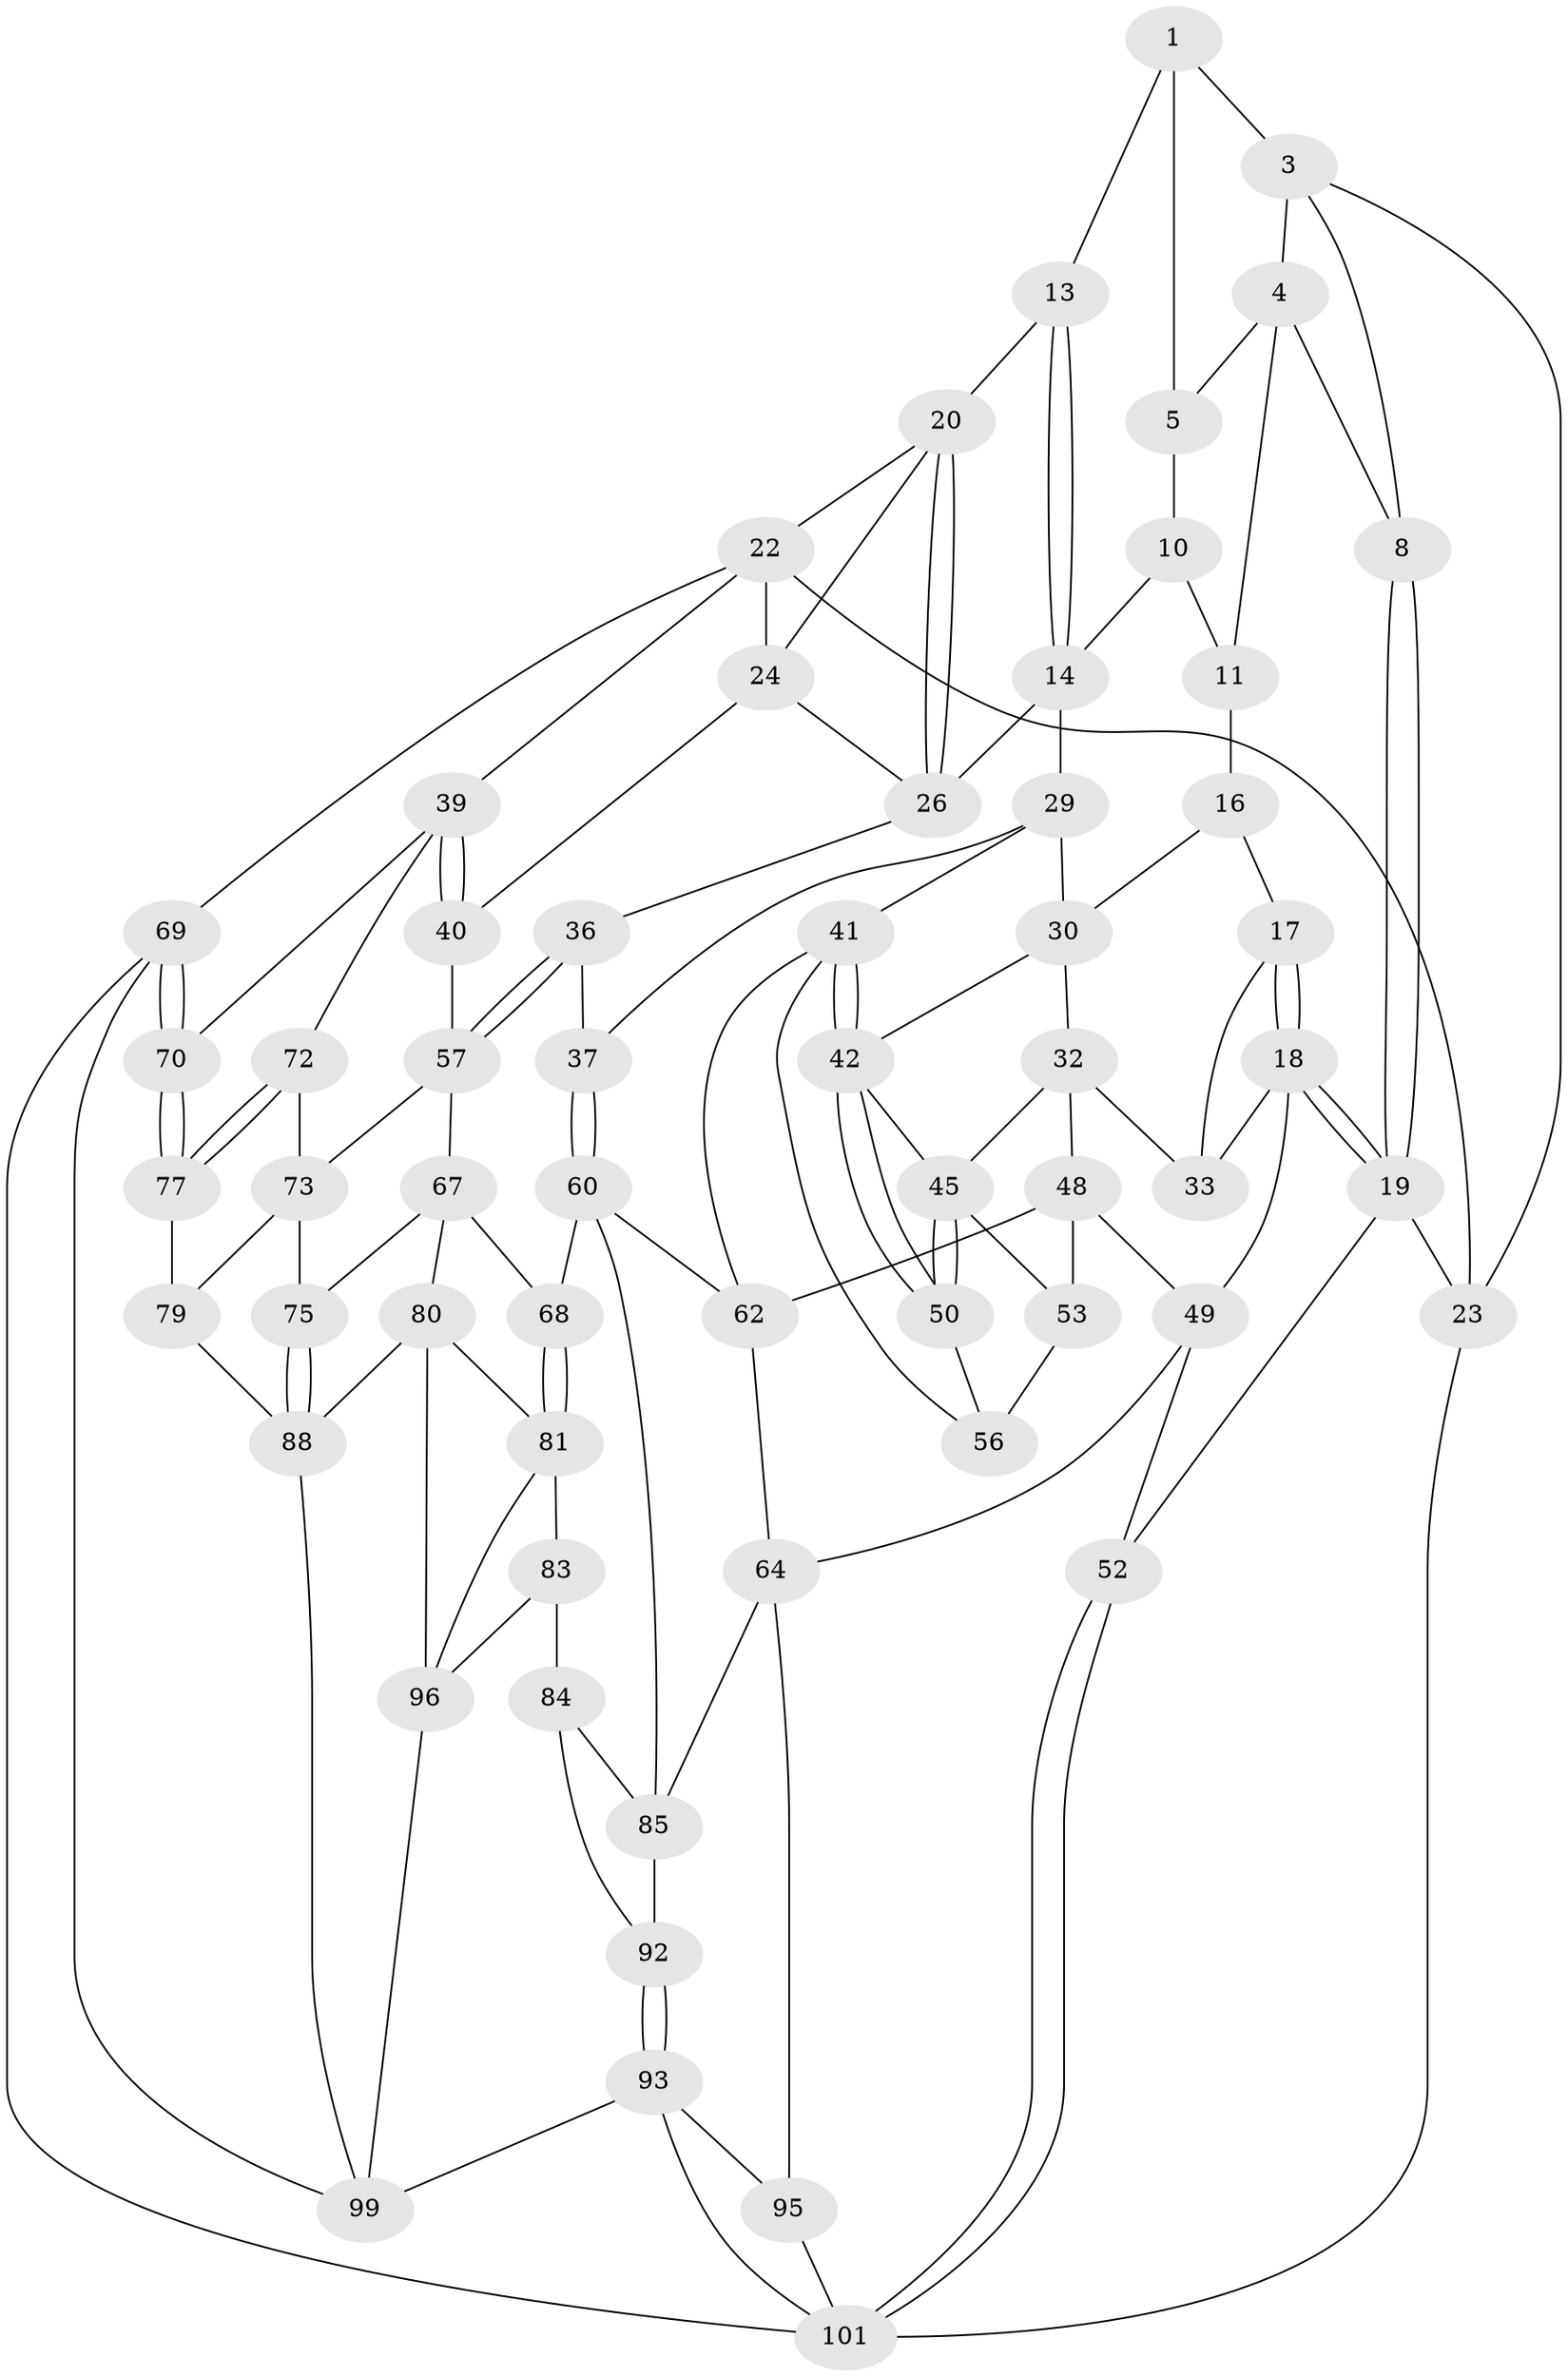 // original degree distribution, {3: 0.0196078431372549, 5: 0.5882352941176471, 4: 0.20588235294117646, 6: 0.18627450980392157}
// Generated by graph-tools (version 1.1) at 2025/11/02/21/25 10:11:13]
// undirected, 60 vertices, 126 edges
graph export_dot {
graph [start="1"]
  node [color=gray90,style=filled];
  1 [pos="+0.35830806323476055+0.03253877848508076",super="+2"];
  3 [pos="+0.05491909645998691+0",super="+9"];
  4 [pos="+0.15366635329075862+0",super="+7"];
  5 [pos="+0.19721989499097572+0.02960546162658247",super="+6"];
  8 [pos="+0.052957478421187316+0.15370583081551376"];
  10 [pos="+0.28380582069379395+0.16208109396049214"];
  11 [pos="+0.2768734947990891+0.17593486202022018",super="+12"];
  13 [pos="+0.6526816678300312+0"];
  14 [pos="+0.5595392485465112+0.1266789378755737",super="+15"];
  16 [pos="+0.14469635012912727+0.21439385399276664",super="+28"];
  17 [pos="+0.13153377647041542+0.23758570277112695"];
  18 [pos="+0.03899289452797859+0.30375995524144456",super="+44"];
  19 [pos="+0+0.2933964256631944",super="+34"];
  20 [pos="+0.7326334730726904+0",super="+21"];
  22 [pos="+1+0",super="+35"];
  23 [pos="+0+0"];
  24 [pos="+0.9115158916399377+0.26129052440885736",super="+25"];
  26 [pos="+0.8086130988768481+0.3432620749738702",super="+27"];
  29 [pos="+0.49194858491479604+0.2454503007096713",super="+38"];
  30 [pos="+0.42483389438707847+0.2839215465744027",super="+31"];
  32 [pos="+0.27322465943026814+0.30584841499982235",super="+47"];
  33 [pos="+0.2337554831299383+0.31051406016876715"];
  36 [pos="+0.7528088588960499+0.4601380042325689"];
  37 [pos="+0.6439058126828383+0.4854391165464232"];
  39 [pos="+1+0.4961787751934952",super="+71"];
  40 [pos="+1+0.49829770712037064"];
  41 [pos="+0.47735315217877333+0.47192623481373724",super="+59"];
  42 [pos="+0.4700811954775177+0.46570283689538544",super="+43"];
  45 [pos="+0.33248617923735985+0.38945511569506863",super="+46"];
  48 [pos="+0.1929650919974218+0.5064508304428891",super="+55"];
  49 [pos="+0.16917889037632694+0.5028918315452157",super="+51"];
  50 [pos="+0.38777426614284316+0.4320202841241461"];
  52 [pos="+0+0.6685676646037374"];
  53 [pos="+0.31801864504389704+0.42983975880207703",super="+54"];
  56 [pos="+0.34342952007904143+0.4540438260164798",super="+58"];
  57 [pos="+0.8155875644720999+0.520368759089036",super="+66"];
  60 [pos="+0.5463042210579943+0.6820631746800023",super="+61"];
  62 [pos="+0.4106956984189381+0.613949067271553",super="+63"];
  64 [pos="+0.27957791738597537+0.740123449678441",super="+65"];
  67 [pos="+0.7371697273229614+0.6521620569546542",super="+76"];
  68 [pos="+0.6354661092251706+0.7072191436398785"];
  69 [pos="+1+1"];
  70 [pos="+1+0.8403965760526718"];
  72 [pos="+0.9465613488789393+0.6894495530219618"];
  73 [pos="+0.8646000727764664+0.6689346918827227",super="+74"];
  75 [pos="+0.811857882238042+0.7849813203564893"];
  77 [pos="+1+0.8221587222798535",super="+78"];
  79 [pos="+0.8791896708771438+0.7290717131292743",super="+87"];
  80 [pos="+0.6837608178648118+0.8162301781173071",super="+90"];
  81 [pos="+0.6815694975807483+0.8163499441443854",super="+82"];
  83 [pos="+0.6449278192223394+0.8379274491782334",super="+97"];
  84 [pos="+0.5229941428960647+0.7697200517977255",super="+91"];
  85 [pos="+0.521261144888609+0.7531969140126243",super="+86"];
  88 [pos="+0.8460693757240801+0.9072853141201349",super="+89"];
  92 [pos="+0.4375227406431489+0.8945896282367943"];
  93 [pos="+0.3729053392564921+1",super="+94"];
  95 [pos="+0.22117253039615278+1"];
  96 [pos="+0.6392961243091683+0.9833489649719684",super="+98"];
  99 [pos="+0.5970756878043076+1",super="+100"];
  101 [pos="+0+0.6996146234305053",super="+102"];
  1 -- 5;
  1 -- 3;
  1 -- 13;
  3 -- 4;
  3 -- 8;
  3 -- 23;
  4 -- 5;
  4 -- 8;
  4 -- 11;
  5 -- 10;
  8 -- 19;
  8 -- 19;
  10 -- 11;
  10 -- 14;
  11 -- 16 [weight=2];
  13 -- 14;
  13 -- 14;
  13 -- 20;
  14 -- 29;
  14 -- 26;
  16 -- 17;
  16 -- 30;
  17 -- 18;
  17 -- 18;
  17 -- 33;
  18 -- 19;
  18 -- 19;
  18 -- 33;
  18 -- 49;
  19 -- 52;
  19 -- 23;
  20 -- 26;
  20 -- 26;
  20 -- 24;
  20 -- 22;
  22 -- 23;
  22 -- 69;
  22 -- 24;
  22 -- 39;
  23 -- 101;
  24 -- 40;
  24 -- 26;
  26 -- 36;
  29 -- 30;
  29 -- 41;
  29 -- 37;
  30 -- 32;
  30 -- 42;
  32 -- 33;
  32 -- 48;
  32 -- 45;
  36 -- 37;
  36 -- 57;
  36 -- 57;
  37 -- 60;
  37 -- 60;
  39 -- 40;
  39 -- 40;
  39 -- 72;
  39 -- 70;
  40 -- 57;
  41 -- 42;
  41 -- 42;
  41 -- 56;
  41 -- 62;
  42 -- 50;
  42 -- 50;
  42 -- 45;
  45 -- 50;
  45 -- 50;
  45 -- 53;
  48 -- 49;
  48 -- 62;
  48 -- 53;
  49 -- 64;
  49 -- 52;
  50 -- 56;
  52 -- 101;
  52 -- 101;
  53 -- 56 [weight=2];
  57 -- 73;
  57 -- 67;
  60 -- 68;
  60 -- 85;
  60 -- 62;
  62 -- 64;
  64 -- 95;
  64 -- 85;
  67 -- 68;
  67 -- 80;
  67 -- 75;
  68 -- 81;
  68 -- 81;
  69 -- 70;
  69 -- 70;
  69 -- 101;
  69 -- 99;
  70 -- 77;
  70 -- 77;
  72 -- 73;
  72 -- 77;
  72 -- 77;
  73 -- 75;
  73 -- 79;
  75 -- 88;
  75 -- 88;
  77 -- 79 [weight=2];
  79 -- 88;
  80 -- 81;
  80 -- 88;
  80 -- 96;
  81 -- 96;
  81 -- 83;
  83 -- 84 [weight=2];
  83 -- 96;
  84 -- 85;
  84 -- 92;
  85 -- 92;
  88 -- 99;
  92 -- 93;
  92 -- 93;
  93 -- 99;
  93 -- 101;
  93 -- 95;
  95 -- 101;
  96 -- 99;
}
